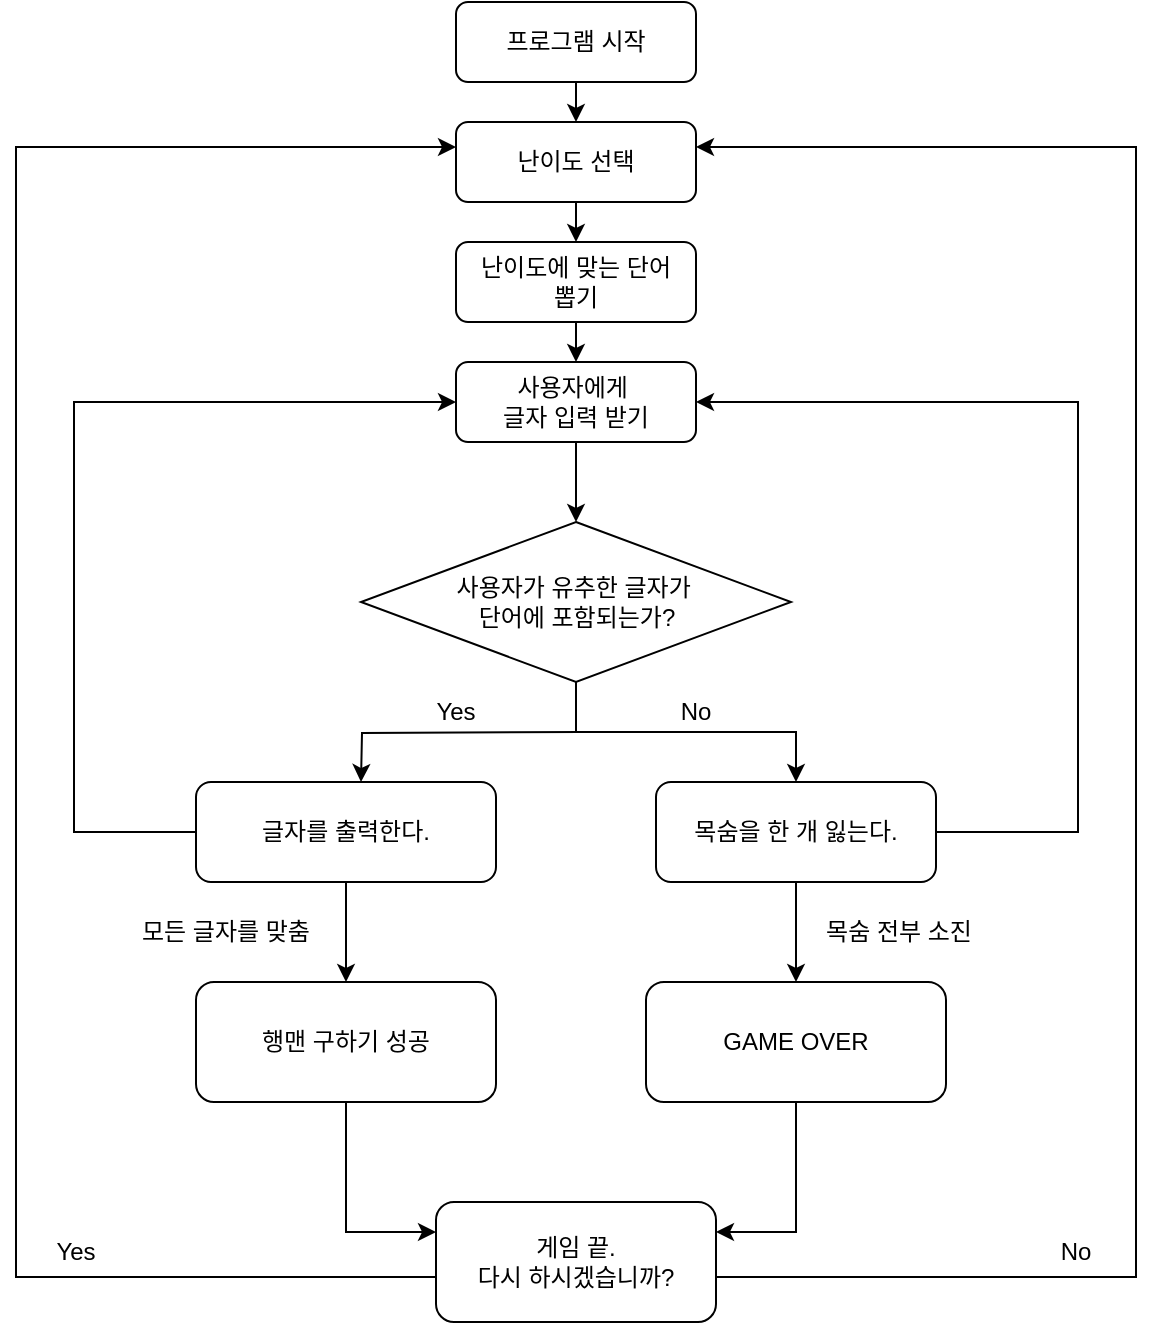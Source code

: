 <mxfile version="26.2.10">
  <diagram id="C5RBs43oDa-KdzZeNtuy" name="Page-1">
    <mxGraphModel dx="1228" dy="671" grid="1" gridSize="10" guides="1" tooltips="1" connect="1" arrows="1" fold="1" page="1" pageScale="1" pageWidth="827" pageHeight="1169" math="0" shadow="0">
      <root>
        <mxCell id="WIyWlLk6GJQsqaUBKTNV-0" />
        <mxCell id="WIyWlLk6GJQsqaUBKTNV-1" parent="WIyWlLk6GJQsqaUBKTNV-0" />
        <mxCell id="WIyWlLk6GJQsqaUBKTNV-3" value="프로그램 시작" style="rounded=1;whiteSpace=wrap;html=1;fontSize=12;glass=0;strokeWidth=1;shadow=0;" parent="WIyWlLk6GJQsqaUBKTNV-1" vertex="1">
          <mxGeometry x="330" y="20" width="120" height="40" as="geometry" />
        </mxCell>
        <mxCell id="RO9ODpS9-WWAnATWXnm_-9" style="edgeStyle=orthogonalEdgeStyle;rounded=0;orthogonalLoop=1;jettySize=auto;html=1;exitX=0.5;exitY=1;exitDx=0;exitDy=0;entryX=0.5;entryY=0;entryDx=0;entryDy=0;" edge="1" parent="WIyWlLk6GJQsqaUBKTNV-1" source="WIyWlLk6GJQsqaUBKTNV-7" target="WIyWlLk6GJQsqaUBKTNV-12">
          <mxGeometry relative="1" as="geometry" />
        </mxCell>
        <mxCell id="WIyWlLk6GJQsqaUBKTNV-7" value="난이도 선택" style="rounded=1;whiteSpace=wrap;html=1;fontSize=12;glass=0;strokeWidth=1;shadow=0;" parent="WIyWlLk6GJQsqaUBKTNV-1" vertex="1">
          <mxGeometry x="330" y="80" width="120" height="40" as="geometry" />
        </mxCell>
        <mxCell id="RO9ODpS9-WWAnATWXnm_-45" style="edgeStyle=orthogonalEdgeStyle;rounded=0;orthogonalLoop=1;jettySize=auto;html=1;exitX=0.5;exitY=1;exitDx=0;exitDy=0;entryX=0.5;entryY=0;entryDx=0;entryDy=0;" edge="1" parent="WIyWlLk6GJQsqaUBKTNV-1" source="WIyWlLk6GJQsqaUBKTNV-12" target="RO9ODpS9-WWAnATWXnm_-12">
          <mxGeometry relative="1" as="geometry" />
        </mxCell>
        <mxCell id="WIyWlLk6GJQsqaUBKTNV-12" value="난이도에 맞는 단어&lt;div&gt;뽑기&lt;/div&gt;" style="rounded=1;whiteSpace=wrap;html=1;fontSize=12;glass=0;strokeWidth=1;shadow=0;" parent="WIyWlLk6GJQsqaUBKTNV-1" vertex="1">
          <mxGeometry x="330" y="140" width="120" height="40" as="geometry" />
        </mxCell>
        <mxCell id="RO9ODpS9-WWAnATWXnm_-6" value="" style="endArrow=classic;html=1;rounded=0;exitX=0.5;exitY=1;exitDx=0;exitDy=0;entryX=0.5;entryY=0;entryDx=0;entryDy=0;" edge="1" parent="WIyWlLk6GJQsqaUBKTNV-1" source="WIyWlLk6GJQsqaUBKTNV-3" target="WIyWlLk6GJQsqaUBKTNV-7">
          <mxGeometry width="50" height="50" relative="1" as="geometry">
            <mxPoint x="364" y="110" as="sourcePoint" />
            <mxPoint x="414" y="60" as="targetPoint" />
          </mxGeometry>
        </mxCell>
        <mxCell id="RO9ODpS9-WWAnATWXnm_-39" style="edgeStyle=orthogonalEdgeStyle;rounded=0;orthogonalLoop=1;jettySize=auto;html=1;exitX=0.5;exitY=1;exitDx=0;exitDy=0;" edge="1" parent="WIyWlLk6GJQsqaUBKTNV-1" source="RO9ODpS9-WWAnATWXnm_-12" target="RO9ODpS9-WWAnATWXnm_-37">
          <mxGeometry relative="1" as="geometry" />
        </mxCell>
        <mxCell id="RO9ODpS9-WWAnATWXnm_-12" value="사용자에게&amp;nbsp;&lt;div&gt;글자 입력 받기&lt;/div&gt;" style="rounded=1;whiteSpace=wrap;html=1;" vertex="1" parent="WIyWlLk6GJQsqaUBKTNV-1">
          <mxGeometry x="330" y="200" width="120" height="40" as="geometry" />
        </mxCell>
        <mxCell id="RO9ODpS9-WWAnATWXnm_-18" style="edgeStyle=orthogonalEdgeStyle;rounded=0;orthogonalLoop=1;jettySize=auto;html=1;entryX=0.5;entryY=0;entryDx=0;entryDy=0;" edge="1" parent="WIyWlLk6GJQsqaUBKTNV-1">
          <mxGeometry relative="1" as="geometry">
            <mxPoint x="282.5" y="410" as="targetPoint" />
            <mxPoint x="392.5" y="385" as="sourcePoint" />
          </mxGeometry>
        </mxCell>
        <mxCell id="RO9ODpS9-WWAnATWXnm_-61" style="edgeStyle=orthogonalEdgeStyle;rounded=0;orthogonalLoop=1;jettySize=auto;html=1;exitX=0.5;exitY=1;exitDx=0;exitDy=0;entryX=0.5;entryY=0;entryDx=0;entryDy=0;" edge="1" parent="WIyWlLk6GJQsqaUBKTNV-1" source="RO9ODpS9-WWAnATWXnm_-15" target="RO9ODpS9-WWAnATWXnm_-59">
          <mxGeometry relative="1" as="geometry" />
        </mxCell>
        <mxCell id="RO9ODpS9-WWAnATWXnm_-15" value="글자를 출력한다." style="rounded=1;whiteSpace=wrap;html=1;" vertex="1" parent="WIyWlLk6GJQsqaUBKTNV-1">
          <mxGeometry x="200" y="410" width="150" height="50" as="geometry" />
        </mxCell>
        <mxCell id="RO9ODpS9-WWAnATWXnm_-56" style="edgeStyle=orthogonalEdgeStyle;rounded=0;orthogonalLoop=1;jettySize=auto;html=1;movable=1;resizable=1;rotatable=1;deletable=1;editable=1;locked=0;connectable=1;entryX=1;entryY=0.5;entryDx=0;entryDy=0;" edge="1" parent="WIyWlLk6GJQsqaUBKTNV-1" source="RO9ODpS9-WWAnATWXnm_-24" target="RO9ODpS9-WWAnATWXnm_-12">
          <mxGeometry relative="1" as="geometry">
            <mxPoint x="640" y="220" as="targetPoint" />
            <Array as="points">
              <mxPoint x="641" y="435" />
              <mxPoint x="641" y="220" />
            </Array>
          </mxGeometry>
        </mxCell>
        <mxCell id="RO9ODpS9-WWAnATWXnm_-62" style="edgeStyle=orthogonalEdgeStyle;rounded=0;orthogonalLoop=1;jettySize=auto;html=1;" edge="1" parent="WIyWlLk6GJQsqaUBKTNV-1" source="RO9ODpS9-WWAnATWXnm_-24" target="RO9ODpS9-WWAnATWXnm_-60">
          <mxGeometry relative="1" as="geometry" />
        </mxCell>
        <mxCell id="RO9ODpS9-WWAnATWXnm_-24" value="목숨을 한 개 잃는다." style="rounded=1;whiteSpace=wrap;html=1;" vertex="1" parent="WIyWlLk6GJQsqaUBKTNV-1">
          <mxGeometry x="430" y="410" width="140" height="50" as="geometry" />
        </mxCell>
        <mxCell id="RO9ODpS9-WWAnATWXnm_-41" style="edgeStyle=orthogonalEdgeStyle;rounded=0;orthogonalLoop=1;jettySize=auto;html=1;exitX=0.5;exitY=1;exitDx=0;exitDy=0;entryX=0.5;entryY=0;entryDx=0;entryDy=0;" edge="1" parent="WIyWlLk6GJQsqaUBKTNV-1" source="RO9ODpS9-WWAnATWXnm_-37" target="RO9ODpS9-WWAnATWXnm_-24">
          <mxGeometry relative="1" as="geometry" />
        </mxCell>
        <mxCell id="RO9ODpS9-WWAnATWXnm_-37" value="사용자가 유추&lt;span style=&quot;background-color: transparent; color: light-dark(rgb(0, 0, 0), rgb(255, 255, 255));&quot;&gt;한 글자가&amp;nbsp;&lt;/span&gt;&lt;div&gt;&lt;div&gt;단어에 포함되는가?&lt;/div&gt;&lt;/div&gt;" style="rhombus;whiteSpace=wrap;html=1;" vertex="1" parent="WIyWlLk6GJQsqaUBKTNV-1">
          <mxGeometry x="282.5" y="280" width="215" height="80" as="geometry" />
        </mxCell>
        <mxCell id="RO9ODpS9-WWAnATWXnm_-51" value="Yes" style="text;html=1;align=center;verticalAlign=middle;whiteSpace=wrap;rounded=0;" vertex="1" parent="WIyWlLk6GJQsqaUBKTNV-1">
          <mxGeometry x="300" y="360" width="60" height="30" as="geometry" />
        </mxCell>
        <mxCell id="RO9ODpS9-WWAnATWXnm_-53" value="No" style="text;html=1;align=center;verticalAlign=middle;whiteSpace=wrap;rounded=0;" vertex="1" parent="WIyWlLk6GJQsqaUBKTNV-1">
          <mxGeometry x="420" y="360" width="60" height="30" as="geometry" />
        </mxCell>
        <mxCell id="RO9ODpS9-WWAnATWXnm_-57" style="edgeStyle=orthogonalEdgeStyle;rounded=0;orthogonalLoop=1;jettySize=auto;html=1;movable=1;resizable=1;rotatable=1;deletable=1;editable=1;locked=0;connectable=1;entryX=1;entryY=0.5;entryDx=0;entryDy=0;" edge="1" parent="WIyWlLk6GJQsqaUBKTNV-1">
          <mxGeometry relative="1" as="geometry">
            <mxPoint x="330" y="220" as="targetPoint" />
            <mxPoint x="200" y="435" as="sourcePoint" />
            <Array as="points">
              <mxPoint x="139" y="435" />
              <mxPoint x="139" y="220" />
            </Array>
          </mxGeometry>
        </mxCell>
        <mxCell id="RO9ODpS9-WWAnATWXnm_-71" style="edgeStyle=orthogonalEdgeStyle;rounded=0;orthogonalLoop=1;jettySize=auto;html=1;entryX=0;entryY=0.25;entryDx=0;entryDy=0;" edge="1" parent="WIyWlLk6GJQsqaUBKTNV-1" source="RO9ODpS9-WWAnATWXnm_-59" target="RO9ODpS9-WWAnATWXnm_-67">
          <mxGeometry relative="1" as="geometry" />
        </mxCell>
        <mxCell id="RO9ODpS9-WWAnATWXnm_-59" value="행맨 구하기 성공" style="rounded=1;whiteSpace=wrap;html=1;" vertex="1" parent="WIyWlLk6GJQsqaUBKTNV-1">
          <mxGeometry x="200" y="510" width="150" height="60" as="geometry" />
        </mxCell>
        <mxCell id="RO9ODpS9-WWAnATWXnm_-72" style="edgeStyle=orthogonalEdgeStyle;rounded=0;orthogonalLoop=1;jettySize=auto;html=1;entryX=1;entryY=0.25;entryDx=0;entryDy=0;" edge="1" parent="WIyWlLk6GJQsqaUBKTNV-1" source="RO9ODpS9-WWAnATWXnm_-60" target="RO9ODpS9-WWAnATWXnm_-67">
          <mxGeometry relative="1" as="geometry" />
        </mxCell>
        <mxCell id="RO9ODpS9-WWAnATWXnm_-60" value="GAME OVER" style="rounded=1;whiteSpace=wrap;html=1;" vertex="1" parent="WIyWlLk6GJQsqaUBKTNV-1">
          <mxGeometry x="425" y="510" width="150" height="60" as="geometry" />
        </mxCell>
        <mxCell id="RO9ODpS9-WWAnATWXnm_-63" value="모든 글자를 맞춤" style="text;html=1;align=center;verticalAlign=middle;whiteSpace=wrap;rounded=0;" vertex="1" parent="WIyWlLk6GJQsqaUBKTNV-1">
          <mxGeometry x="160" y="470" width="110" height="30" as="geometry" />
        </mxCell>
        <mxCell id="RO9ODpS9-WWAnATWXnm_-65" value="목숨 전부 소진" style="text;html=1;align=center;verticalAlign=middle;whiteSpace=wrap;rounded=0;" vertex="1" parent="WIyWlLk6GJQsqaUBKTNV-1">
          <mxGeometry x="510" y="470" width="82.5" height="30" as="geometry" />
        </mxCell>
        <mxCell id="RO9ODpS9-WWAnATWXnm_-73" style="edgeStyle=orthogonalEdgeStyle;rounded=0;orthogonalLoop=1;jettySize=auto;html=1;exitX=1;exitY=0.75;exitDx=0;exitDy=0;entryX=1;entryY=0.5;entryDx=0;entryDy=0;" edge="1" parent="WIyWlLk6GJQsqaUBKTNV-1">
          <mxGeometry relative="1" as="geometry">
            <mxPoint x="450" y="92.5" as="targetPoint" />
            <mxPoint x="460" y="657.5" as="sourcePoint" />
            <Array as="points">
              <mxPoint x="670" y="657.5" />
              <mxPoint x="670" y="92.5" />
            </Array>
          </mxGeometry>
        </mxCell>
        <mxCell id="RO9ODpS9-WWAnATWXnm_-67" value="게임 끝.&lt;div&gt;다시 하시겠습니까?&lt;/div&gt;" style="rounded=1;whiteSpace=wrap;html=1;" vertex="1" parent="WIyWlLk6GJQsqaUBKTNV-1">
          <mxGeometry x="320" y="620" width="140" height="60" as="geometry" />
        </mxCell>
        <mxCell id="RO9ODpS9-WWAnATWXnm_-76" style="edgeStyle=orthogonalEdgeStyle;rounded=0;orthogonalLoop=1;jettySize=auto;html=1;exitX=1;exitY=0.75;exitDx=0;exitDy=0;entryX=1;entryY=0.5;entryDx=0;entryDy=0;" edge="1" parent="WIyWlLk6GJQsqaUBKTNV-1">
          <mxGeometry relative="1" as="geometry">
            <mxPoint x="330" y="92.5" as="targetPoint" />
            <mxPoint x="320" y="657.5" as="sourcePoint" />
            <Array as="points">
              <mxPoint x="110" y="657.5" />
              <mxPoint x="110" y="92.5" />
            </Array>
          </mxGeometry>
        </mxCell>
        <mxCell id="RO9ODpS9-WWAnATWXnm_-79" value="Yes" style="text;html=1;align=center;verticalAlign=middle;whiteSpace=wrap;rounded=0;" vertex="1" parent="WIyWlLk6GJQsqaUBKTNV-1">
          <mxGeometry x="110" y="630" width="60" height="30" as="geometry" />
        </mxCell>
        <mxCell id="RO9ODpS9-WWAnATWXnm_-80" value="No" style="text;html=1;align=center;verticalAlign=middle;whiteSpace=wrap;rounded=0;" vertex="1" parent="WIyWlLk6GJQsqaUBKTNV-1">
          <mxGeometry x="610" y="630" width="60" height="30" as="geometry" />
        </mxCell>
      </root>
    </mxGraphModel>
  </diagram>
</mxfile>
